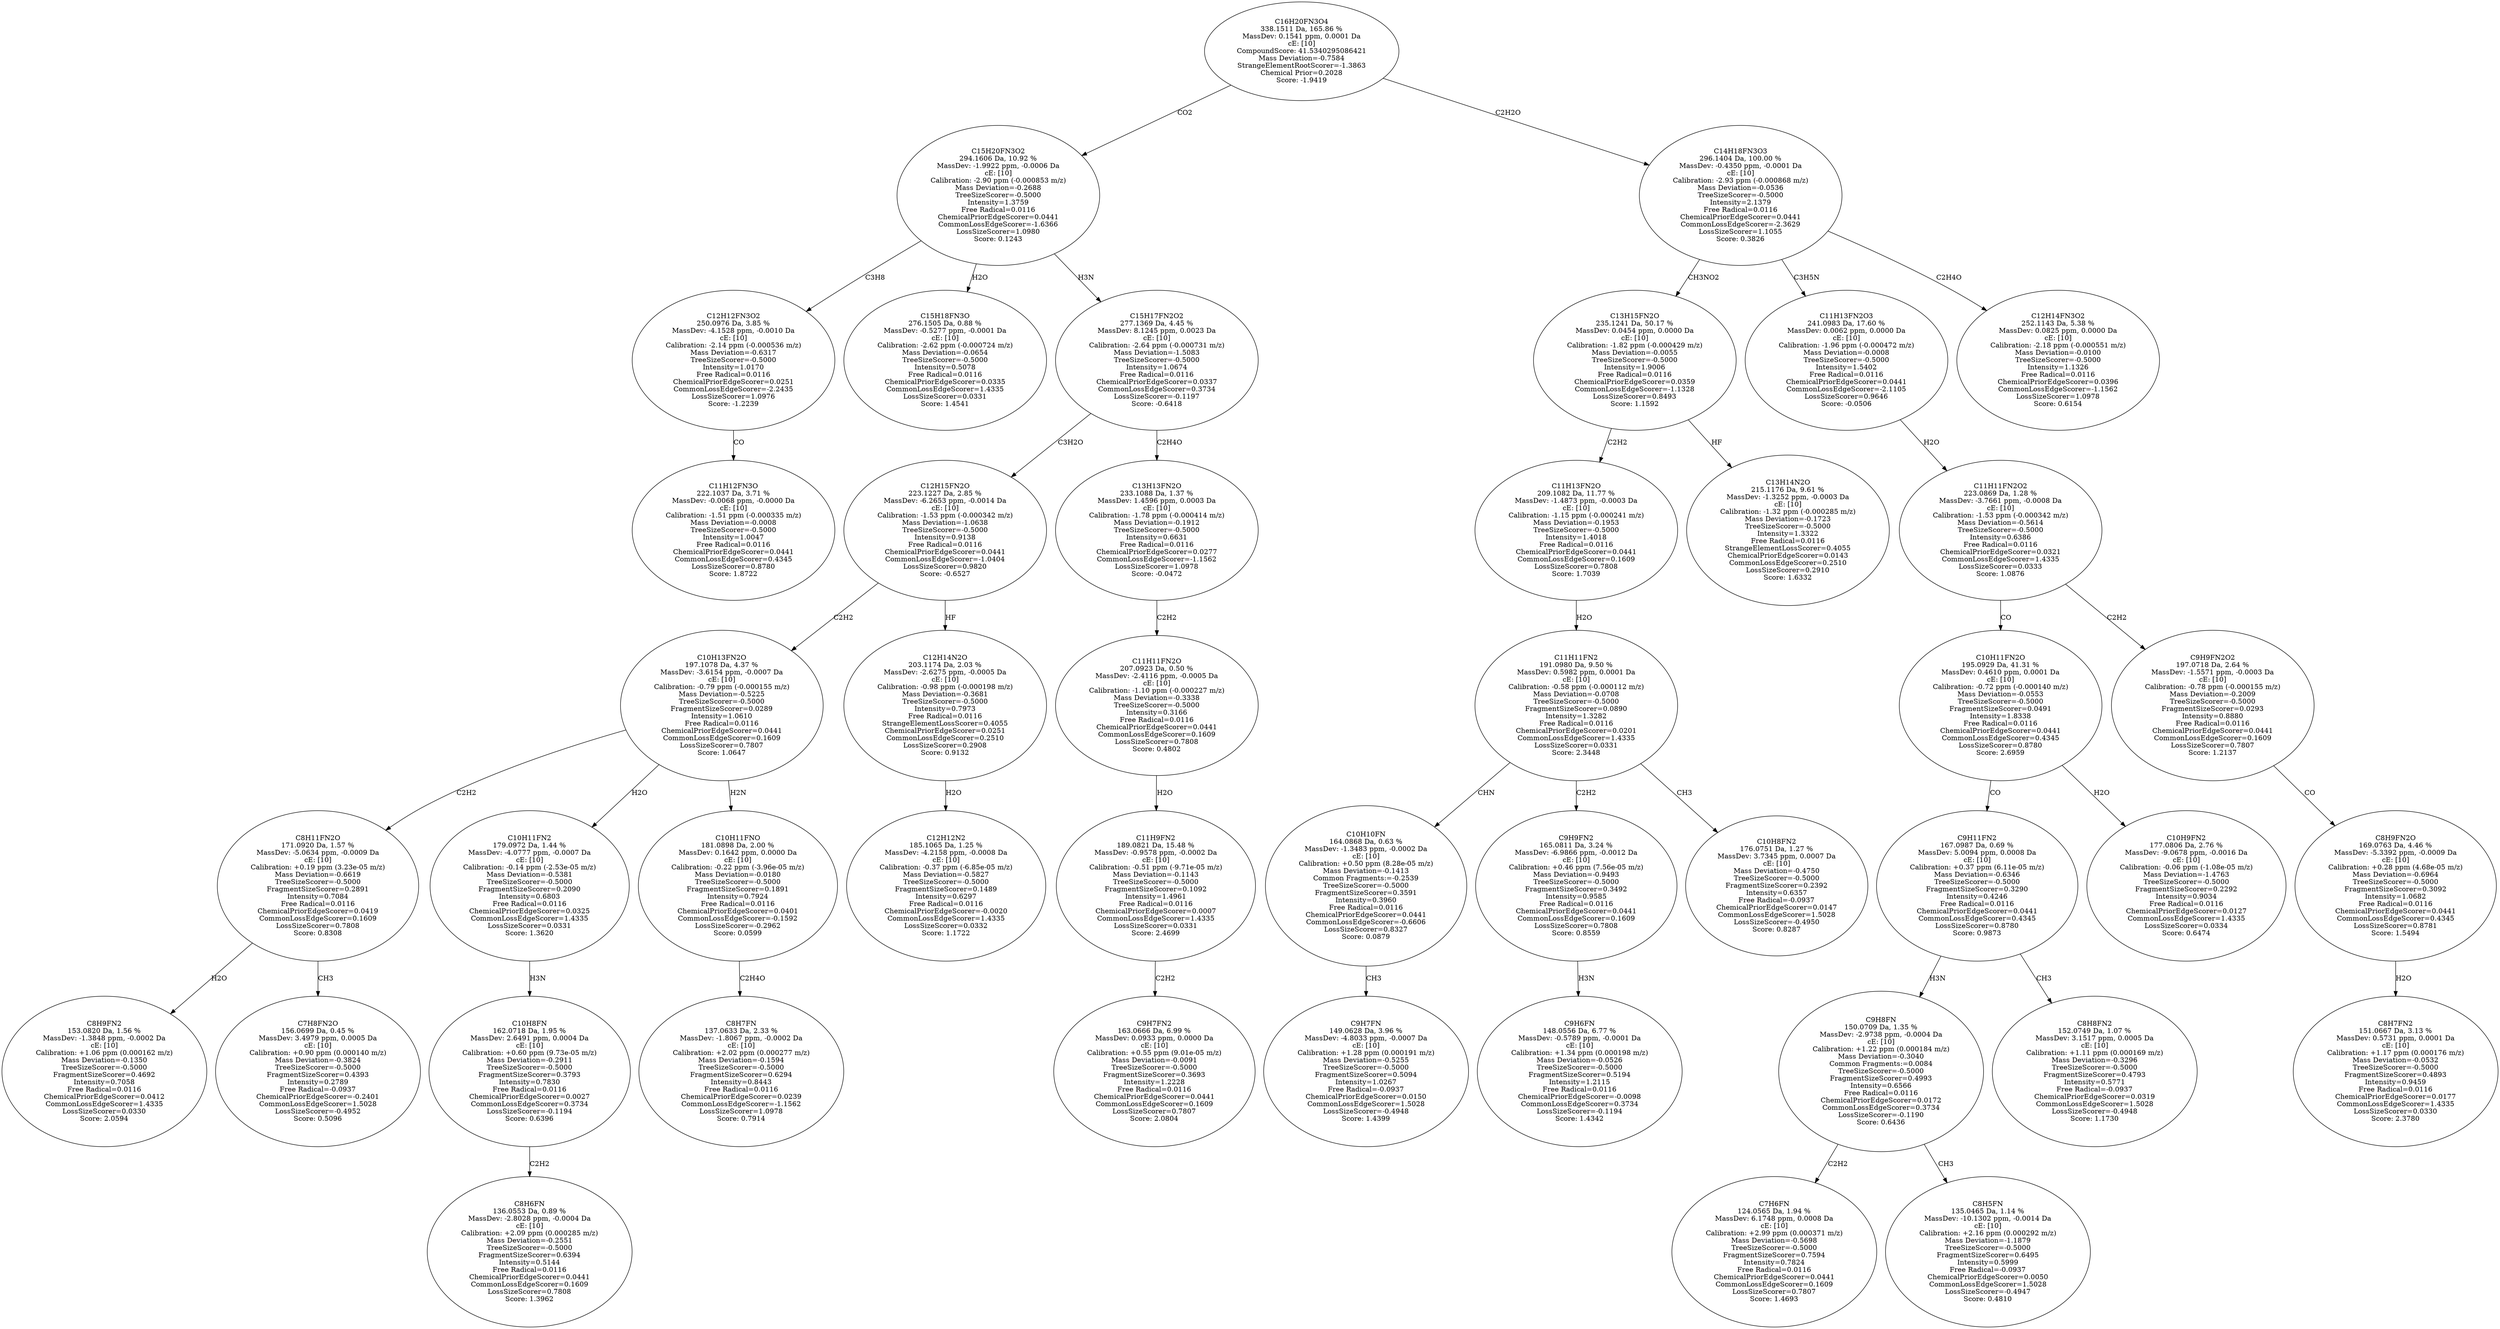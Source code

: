 strict digraph {
v1 [label="C11H12FN3O\n222.1037 Da, 3.71 %\nMassDev: -0.0068 ppm, -0.0000 Da\ncE: [10]\nCalibration: -1.51 ppm (-0.000335 m/z)\nMass Deviation=-0.0008\nTreeSizeScorer=-0.5000\nIntensity=1.0047\nFree Radical=0.0116\nChemicalPriorEdgeScorer=0.0441\nCommonLossEdgeScorer=0.4345\nLossSizeScorer=0.8780\nScore: 1.8722"];
v2 [label="C12H12FN3O2\n250.0976 Da, 3.85 %\nMassDev: -4.1528 ppm, -0.0010 Da\ncE: [10]\nCalibration: -2.14 ppm (-0.000536 m/z)\nMass Deviation=-0.6317\nTreeSizeScorer=-0.5000\nIntensity=1.0170\nFree Radical=0.0116\nChemicalPriorEdgeScorer=0.0251\nCommonLossEdgeScorer=-2.2435\nLossSizeScorer=1.0976\nScore: -1.2239"];
v3 [label="C15H18FN3O\n276.1505 Da, 0.88 %\nMassDev: -0.5277 ppm, -0.0001 Da\ncE: [10]\nCalibration: -2.62 ppm (-0.000724 m/z)\nMass Deviation=-0.0654\nTreeSizeScorer=-0.5000\nIntensity=0.5078\nFree Radical=0.0116\nChemicalPriorEdgeScorer=0.0335\nCommonLossEdgeScorer=1.4335\nLossSizeScorer=0.0331\nScore: 1.4541"];
v4 [label="C8H9FN2\n153.0820 Da, 1.56 %\nMassDev: -1.3848 ppm, -0.0002 Da\ncE: [10]\nCalibration: +1.06 ppm (0.000162 m/z)\nMass Deviation=-0.1350\nTreeSizeScorer=-0.5000\nFragmentSizeScorer=0.4692\nIntensity=0.7058\nFree Radical=0.0116\nChemicalPriorEdgeScorer=0.0412\nCommonLossEdgeScorer=1.4335\nLossSizeScorer=0.0330\nScore: 2.0594"];
v5 [label="C7H8FN2O\n156.0699 Da, 0.45 %\nMassDev: 3.4979 ppm, 0.0005 Da\ncE: [10]\nCalibration: +0.90 ppm (0.000140 m/z)\nMass Deviation=-0.3824\nTreeSizeScorer=-0.5000\nFragmentSizeScorer=0.4393\nIntensity=0.2789\nFree Radical=-0.0937\nChemicalPriorEdgeScorer=-0.2401\nCommonLossEdgeScorer=1.5028\nLossSizeScorer=-0.4952\nScore: 0.5096"];
v6 [label="C8H11FN2O\n171.0920 Da, 1.57 %\nMassDev: -5.0634 ppm, -0.0009 Da\ncE: [10]\nCalibration: +0.19 ppm (3.23e-05 m/z)\nMass Deviation=-0.6619\nTreeSizeScorer=-0.5000\nFragmentSizeScorer=0.2891\nIntensity=0.7084\nFree Radical=0.0116\nChemicalPriorEdgeScorer=0.0419\nCommonLossEdgeScorer=0.1609\nLossSizeScorer=0.7808\nScore: 0.8308"];
v7 [label="C8H6FN\n136.0553 Da, 0.89 %\nMassDev: -2.8028 ppm, -0.0004 Da\ncE: [10]\nCalibration: +2.09 ppm (0.000285 m/z)\nMass Deviation=-0.2551\nTreeSizeScorer=-0.5000\nFragmentSizeScorer=0.6394\nIntensity=0.5144\nFree Radical=0.0116\nChemicalPriorEdgeScorer=0.0441\nCommonLossEdgeScorer=0.1609\nLossSizeScorer=0.7808\nScore: 1.3962"];
v8 [label="C10H8FN\n162.0718 Da, 1.95 %\nMassDev: 2.6491 ppm, 0.0004 Da\ncE: [10]\nCalibration: +0.60 ppm (9.73e-05 m/z)\nMass Deviation=-0.2911\nTreeSizeScorer=-0.5000\nFragmentSizeScorer=0.3793\nIntensity=0.7830\nFree Radical=0.0116\nChemicalPriorEdgeScorer=0.0027\nCommonLossEdgeScorer=0.3734\nLossSizeScorer=-0.1194\nScore: 0.6396"];
v9 [label="C10H11FN2\n179.0972 Da, 1.44 %\nMassDev: -4.0777 ppm, -0.0007 Da\ncE: [10]\nCalibration: -0.14 ppm (-2.53e-05 m/z)\nMass Deviation=-0.5381\nTreeSizeScorer=-0.5000\nFragmentSizeScorer=0.2090\nIntensity=0.6803\nFree Radical=0.0116\nChemicalPriorEdgeScorer=0.0325\nCommonLossEdgeScorer=1.4335\nLossSizeScorer=0.0331\nScore: 1.3620"];
v10 [label="C8H7FN\n137.0633 Da, 2.33 %\nMassDev: -1.8067 ppm, -0.0002 Da\ncE: [10]\nCalibration: +2.02 ppm (0.000277 m/z)\nMass Deviation=-0.1594\nTreeSizeScorer=-0.5000\nFragmentSizeScorer=0.6294\nIntensity=0.8443\nFree Radical=0.0116\nChemicalPriorEdgeScorer=0.0239\nCommonLossEdgeScorer=-1.1562\nLossSizeScorer=1.0978\nScore: 0.7914"];
v11 [label="C10H11FNO\n181.0898 Da, 2.00 %\nMassDev: 0.1642 ppm, 0.0000 Da\ncE: [10]\nCalibration: -0.22 ppm (-3.96e-05 m/z)\nMass Deviation=-0.0180\nTreeSizeScorer=-0.5000\nFragmentSizeScorer=0.1891\nIntensity=0.7924\nFree Radical=0.0116\nChemicalPriorEdgeScorer=0.0401\nCommonLossEdgeScorer=-0.1592\nLossSizeScorer=-0.2962\nScore: 0.0599"];
v12 [label="C10H13FN2O\n197.1078 Da, 4.37 %\nMassDev: -3.6154 ppm, -0.0007 Da\ncE: [10]\nCalibration: -0.79 ppm (-0.000155 m/z)\nMass Deviation=-0.5225\nTreeSizeScorer=-0.5000\nFragmentSizeScorer=0.0289\nIntensity=1.0610\nFree Radical=0.0116\nChemicalPriorEdgeScorer=0.0441\nCommonLossEdgeScorer=0.1609\nLossSizeScorer=0.7807\nScore: 1.0647"];
v13 [label="C12H12N2\n185.1065 Da, 1.25 %\nMassDev: -4.2158 ppm, -0.0008 Da\ncE: [10]\nCalibration: -0.37 ppm (-6.85e-05 m/z)\nMass Deviation=-0.5827\nTreeSizeScorer=-0.5000\nFragmentSizeScorer=0.1489\nIntensity=0.6297\nFree Radical=0.0116\nChemicalPriorEdgeScorer=-0.0020\nCommonLossEdgeScorer=1.4335\nLossSizeScorer=0.0332\nScore: 1.1722"];
v14 [label="C12H14N2O\n203.1174 Da, 2.03 %\nMassDev: -2.6275 ppm, -0.0005 Da\ncE: [10]\nCalibration: -0.98 ppm (-0.000198 m/z)\nMass Deviation=-0.3681\nTreeSizeScorer=-0.5000\nIntensity=0.7973\nFree Radical=0.0116\nStrangeElementLossScorer=0.4055\nChemicalPriorEdgeScorer=0.0251\nCommonLossEdgeScorer=0.2510\nLossSizeScorer=0.2908\nScore: 0.9132"];
v15 [label="C12H15FN2O\n223.1227 Da, 2.85 %\nMassDev: -6.2653 ppm, -0.0014 Da\ncE: [10]\nCalibration: -1.53 ppm (-0.000342 m/z)\nMass Deviation=-1.0638\nTreeSizeScorer=-0.5000\nIntensity=0.9138\nFree Radical=0.0116\nChemicalPriorEdgeScorer=0.0441\nCommonLossEdgeScorer=-1.0404\nLossSizeScorer=0.9820\nScore: -0.6527"];
v16 [label="C9H7FN2\n163.0666 Da, 6.99 %\nMassDev: 0.0933 ppm, 0.0000 Da\ncE: [10]\nCalibration: +0.55 ppm (9.01e-05 m/z)\nMass Deviation=-0.0091\nTreeSizeScorer=-0.5000\nFragmentSizeScorer=0.3693\nIntensity=1.2228\nFree Radical=0.0116\nChemicalPriorEdgeScorer=0.0441\nCommonLossEdgeScorer=0.1609\nLossSizeScorer=0.7807\nScore: 2.0804"];
v17 [label="C11H9FN2\n189.0821 Da, 15.48 %\nMassDev: -0.9578 ppm, -0.0002 Da\ncE: [10]\nCalibration: -0.51 ppm (-9.71e-05 m/z)\nMass Deviation=-0.1143\nTreeSizeScorer=-0.5000\nFragmentSizeScorer=0.1092\nIntensity=1.4961\nFree Radical=0.0116\nChemicalPriorEdgeScorer=0.0007\nCommonLossEdgeScorer=1.4335\nLossSizeScorer=0.0331\nScore: 2.4699"];
v18 [label="C11H11FN2O\n207.0923 Da, 0.50 %\nMassDev: -2.4116 ppm, -0.0005 Da\ncE: [10]\nCalibration: -1.10 ppm (-0.000227 m/z)\nMass Deviation=-0.3338\nTreeSizeScorer=-0.5000\nIntensity=0.3166\nFree Radical=0.0116\nChemicalPriorEdgeScorer=0.0441\nCommonLossEdgeScorer=0.1609\nLossSizeScorer=0.7808\nScore: 0.4802"];
v19 [label="C13H13FN2O\n233.1088 Da, 1.37 %\nMassDev: 1.4596 ppm, 0.0003 Da\ncE: [10]\nCalibration: -1.78 ppm (-0.000414 m/z)\nMass Deviation=-0.1912\nTreeSizeScorer=-0.5000\nIntensity=0.6631\nFree Radical=0.0116\nChemicalPriorEdgeScorer=0.0277\nCommonLossEdgeScorer=-1.1562\nLossSizeScorer=1.0978\nScore: -0.0472"];
v20 [label="C15H17FN2O2\n277.1369 Da, 4.45 %\nMassDev: 8.1245 ppm, 0.0023 Da\ncE: [10]\nCalibration: -2.64 ppm (-0.000731 m/z)\nMass Deviation=-1.5083\nTreeSizeScorer=-0.5000\nIntensity=1.0674\nFree Radical=0.0116\nChemicalPriorEdgeScorer=0.0337\nCommonLossEdgeScorer=0.3734\nLossSizeScorer=-0.1197\nScore: -0.6418"];
v21 [label="C15H20FN3O2\n294.1606 Da, 10.92 %\nMassDev: -1.9922 ppm, -0.0006 Da\ncE: [10]\nCalibration: -2.90 ppm (-0.000853 m/z)\nMass Deviation=-0.2688\nTreeSizeScorer=-0.5000\nIntensity=1.3759\nFree Radical=0.0116\nChemicalPriorEdgeScorer=0.0441\nCommonLossEdgeScorer=-1.6366\nLossSizeScorer=1.0980\nScore: 0.1243"];
v22 [label="C9H7FN\n149.0628 Da, 3.96 %\nMassDev: -4.8033 ppm, -0.0007 Da\ncE: [10]\nCalibration: +1.28 ppm (0.000191 m/z)\nMass Deviation=-0.5255\nTreeSizeScorer=-0.5000\nFragmentSizeScorer=0.5094\nIntensity=1.0267\nFree Radical=-0.0937\nChemicalPriorEdgeScorer=0.0150\nCommonLossEdgeScorer=1.5028\nLossSizeScorer=-0.4948\nScore: 1.4399"];
v23 [label="C10H10FN\n164.0868 Da, 0.63 %\nMassDev: -1.3483 ppm, -0.0002 Da\ncE: [10]\nCalibration: +0.50 ppm (8.28e-05 m/z)\nMass Deviation=-0.1413\nCommon Fragments:=-0.2539\nTreeSizeScorer=-0.5000\nFragmentSizeScorer=0.3591\nIntensity=0.3960\nFree Radical=0.0116\nChemicalPriorEdgeScorer=0.0441\nCommonLossEdgeScorer=-0.6606\nLossSizeScorer=0.8327\nScore: 0.0879"];
v24 [label="C9H6FN\n148.0556 Da, 6.77 %\nMassDev: -0.5789 ppm, -0.0001 Da\ncE: [10]\nCalibration: +1.34 ppm (0.000198 m/z)\nMass Deviation=-0.0526\nTreeSizeScorer=-0.5000\nFragmentSizeScorer=0.5194\nIntensity=1.2115\nFree Radical=0.0116\nChemicalPriorEdgeScorer=-0.0098\nCommonLossEdgeScorer=0.3734\nLossSizeScorer=-0.1194\nScore: 1.4342"];
v25 [label="C9H9FN2\n165.0811 Da, 3.24 %\nMassDev: -6.9866 ppm, -0.0012 Da\ncE: [10]\nCalibration: +0.46 ppm (7.56e-05 m/z)\nMass Deviation=-0.9493\nTreeSizeScorer=-0.5000\nFragmentSizeScorer=0.3492\nIntensity=0.9585\nFree Radical=0.0116\nChemicalPriorEdgeScorer=0.0441\nCommonLossEdgeScorer=0.1609\nLossSizeScorer=0.7808\nScore: 0.8559"];
v26 [label="C10H8FN2\n176.0751 Da, 1.27 %\nMassDev: 3.7345 ppm, 0.0007 Da\ncE: [10]\nMass Deviation=-0.4750\nTreeSizeScorer=-0.5000\nFragmentSizeScorer=0.2392\nIntensity=0.6357\nFree Radical=-0.0937\nChemicalPriorEdgeScorer=0.0147\nCommonLossEdgeScorer=1.5028\nLossSizeScorer=-0.4950\nScore: 0.8287"];
v27 [label="C11H11FN2\n191.0980 Da, 9.50 %\nMassDev: 0.5982 ppm, 0.0001 Da\ncE: [10]\nCalibration: -0.58 ppm (-0.000112 m/z)\nMass Deviation=-0.0708\nTreeSizeScorer=-0.5000\nFragmentSizeScorer=0.0890\nIntensity=1.3282\nFree Radical=0.0116\nChemicalPriorEdgeScorer=0.0201\nCommonLossEdgeScorer=1.4335\nLossSizeScorer=0.0331\nScore: 2.3448"];
v28 [label="C11H13FN2O\n209.1082 Da, 11.77 %\nMassDev: -1.4873 ppm, -0.0003 Da\ncE: [10]\nCalibration: -1.15 ppm (-0.000241 m/z)\nMass Deviation=-0.1953\nTreeSizeScorer=-0.5000\nIntensity=1.4018\nFree Radical=0.0116\nChemicalPriorEdgeScorer=0.0441\nCommonLossEdgeScorer=0.1609\nLossSizeScorer=0.7808\nScore: 1.7039"];
v29 [label="C13H14N2O\n215.1176 Da, 9.61 %\nMassDev: -1.3252 ppm, -0.0003 Da\ncE: [10]\nCalibration: -1.32 ppm (-0.000285 m/z)\nMass Deviation=-0.1723\nTreeSizeScorer=-0.5000\nIntensity=1.3322\nFree Radical=0.0116\nStrangeElementLossScorer=0.4055\nChemicalPriorEdgeScorer=0.0143\nCommonLossEdgeScorer=0.2510\nLossSizeScorer=0.2910\nScore: 1.6332"];
v30 [label="C13H15FN2O\n235.1241 Da, 50.17 %\nMassDev: 0.0454 ppm, 0.0000 Da\ncE: [10]\nCalibration: -1.82 ppm (-0.000429 m/z)\nMass Deviation=-0.0055\nTreeSizeScorer=-0.5000\nIntensity=1.9006\nFree Radical=0.0116\nChemicalPriorEdgeScorer=0.0359\nCommonLossEdgeScorer=-1.1328\nLossSizeScorer=0.8493\nScore: 1.1592"];
v31 [label="C7H6FN\n124.0565 Da, 1.94 %\nMassDev: 6.1748 ppm, 0.0008 Da\ncE: [10]\nCalibration: +2.99 ppm (0.000371 m/z)\nMass Deviation=-0.5698\nTreeSizeScorer=-0.5000\nFragmentSizeScorer=0.7594\nIntensity=0.7824\nFree Radical=0.0116\nChemicalPriorEdgeScorer=0.0441\nCommonLossEdgeScorer=0.1609\nLossSizeScorer=0.7807\nScore: 1.4693"];
v32 [label="C8H5FN\n135.0465 Da, 1.14 %\nMassDev: -10.1302 ppm, -0.0014 Da\ncE: [10]\nCalibration: +2.16 ppm (0.000292 m/z)\nMass Deviation=-1.1879\nTreeSizeScorer=-0.5000\nFragmentSizeScorer=0.6495\nIntensity=0.5999\nFree Radical=-0.0937\nChemicalPriorEdgeScorer=0.0050\nCommonLossEdgeScorer=1.5028\nLossSizeScorer=-0.4947\nScore: 0.4810"];
v33 [label="C9H8FN\n150.0709 Da, 1.35 %\nMassDev: -2.9738 ppm, -0.0004 Da\ncE: [10]\nCalibration: +1.22 ppm (0.000184 m/z)\nMass Deviation=-0.3040\nCommon Fragments:=0.0084\nTreeSizeScorer=-0.5000\nFragmentSizeScorer=0.4993\nIntensity=0.6566\nFree Radical=0.0116\nChemicalPriorEdgeScorer=0.0172\nCommonLossEdgeScorer=0.3734\nLossSizeScorer=-0.1190\nScore: 0.6436"];
v34 [label="C8H8FN2\n152.0749 Da, 1.07 %\nMassDev: 3.1517 ppm, 0.0005 Da\ncE: [10]\nCalibration: +1.11 ppm (0.000169 m/z)\nMass Deviation=-0.3296\nTreeSizeScorer=-0.5000\nFragmentSizeScorer=0.4793\nIntensity=0.5771\nFree Radical=-0.0937\nChemicalPriorEdgeScorer=0.0319\nCommonLossEdgeScorer=1.5028\nLossSizeScorer=-0.4948\nScore: 1.1730"];
v35 [label="C9H11FN2\n167.0987 Da, 0.69 %\nMassDev: 5.0094 ppm, 0.0008 Da\ncE: [10]\nCalibration: +0.37 ppm (6.11e-05 m/z)\nMass Deviation=-0.6346\nTreeSizeScorer=-0.5000\nFragmentSizeScorer=0.3290\nIntensity=0.4246\nFree Radical=0.0116\nChemicalPriorEdgeScorer=0.0441\nCommonLossEdgeScorer=0.4345\nLossSizeScorer=0.8780\nScore: 0.9873"];
v36 [label="C10H9FN2\n177.0806 Da, 2.76 %\nMassDev: -9.0678 ppm, -0.0016 Da\ncE: [10]\nCalibration: -0.06 ppm (-1.08e-05 m/z)\nMass Deviation=-1.4763\nTreeSizeScorer=-0.5000\nFragmentSizeScorer=0.2292\nIntensity=0.9034\nFree Radical=0.0116\nChemicalPriorEdgeScorer=0.0127\nCommonLossEdgeScorer=1.4335\nLossSizeScorer=0.0334\nScore: 0.6474"];
v37 [label="C10H11FN2O\n195.0929 Da, 41.31 %\nMassDev: 0.4610 ppm, 0.0001 Da\ncE: [10]\nCalibration: -0.72 ppm (-0.000140 m/z)\nMass Deviation=-0.0553\nTreeSizeScorer=-0.5000\nFragmentSizeScorer=0.0491\nIntensity=1.8338\nFree Radical=0.0116\nChemicalPriorEdgeScorer=0.0441\nCommonLossEdgeScorer=0.4345\nLossSizeScorer=0.8780\nScore: 2.6959"];
v38 [label="C8H7FN2\n151.0667 Da, 3.13 %\nMassDev: 0.5731 ppm, 0.0001 Da\ncE: [10]\nCalibration: +1.17 ppm (0.000176 m/z)\nMass Deviation=-0.0532\nTreeSizeScorer=-0.5000\nFragmentSizeScorer=0.4893\nIntensity=0.9459\nFree Radical=0.0116\nChemicalPriorEdgeScorer=0.0177\nCommonLossEdgeScorer=1.4335\nLossSizeScorer=0.0330\nScore: 2.3780"];
v39 [label="C8H9FN2O\n169.0763 Da, 4.46 %\nMassDev: -5.3392 ppm, -0.0009 Da\ncE: [10]\nCalibration: +0.28 ppm (4.68e-05 m/z)\nMass Deviation=-0.6964\nTreeSizeScorer=-0.5000\nFragmentSizeScorer=0.3092\nIntensity=1.0682\nFree Radical=0.0116\nChemicalPriorEdgeScorer=0.0441\nCommonLossEdgeScorer=0.4345\nLossSizeScorer=0.8781\nScore: 1.5494"];
v40 [label="C9H9FN2O2\n197.0718 Da, 2.64 %\nMassDev: -1.5571 ppm, -0.0003 Da\ncE: [10]\nCalibration: -0.78 ppm (-0.000155 m/z)\nMass Deviation=-0.2009\nTreeSizeScorer=-0.5000\nFragmentSizeScorer=0.0293\nIntensity=0.8880\nFree Radical=0.0116\nChemicalPriorEdgeScorer=0.0441\nCommonLossEdgeScorer=0.1609\nLossSizeScorer=0.7807\nScore: 1.2137"];
v41 [label="C11H11FN2O2\n223.0869 Da, 1.28 %\nMassDev: -3.7661 ppm, -0.0008 Da\ncE: [10]\nCalibration: -1.53 ppm (-0.000342 m/z)\nMass Deviation=-0.5614\nTreeSizeScorer=-0.5000\nIntensity=0.6386\nFree Radical=0.0116\nChemicalPriorEdgeScorer=0.0321\nCommonLossEdgeScorer=1.4335\nLossSizeScorer=0.0333\nScore: 1.0876"];
v42 [label="C11H13FN2O3\n241.0983 Da, 17.60 %\nMassDev: 0.0062 ppm, 0.0000 Da\ncE: [10]\nCalibration: -1.96 ppm (-0.000472 m/z)\nMass Deviation=-0.0008\nTreeSizeScorer=-0.5000\nIntensity=1.5402\nFree Radical=0.0116\nChemicalPriorEdgeScorer=0.0441\nCommonLossEdgeScorer=-2.1105\nLossSizeScorer=0.9646\nScore: -0.0506"];
v43 [label="C12H14FN3O2\n252.1143 Da, 5.38 %\nMassDev: 0.0825 ppm, 0.0000 Da\ncE: [10]\nCalibration: -2.18 ppm (-0.000551 m/z)\nMass Deviation=-0.0100\nTreeSizeScorer=-0.5000\nIntensity=1.1326\nFree Radical=0.0116\nChemicalPriorEdgeScorer=0.0396\nCommonLossEdgeScorer=-1.1562\nLossSizeScorer=1.0978\nScore: 0.6154"];
v44 [label="C14H18FN3O3\n296.1404 Da, 100.00 %\nMassDev: -0.4350 ppm, -0.0001 Da\ncE: [10]\nCalibration: -2.93 ppm (-0.000868 m/z)\nMass Deviation=-0.0536\nTreeSizeScorer=-0.5000\nIntensity=2.1379\nFree Radical=0.0116\nChemicalPriorEdgeScorer=0.0441\nCommonLossEdgeScorer=-2.3629\nLossSizeScorer=1.1055\nScore: 0.3826"];
v45 [label="C16H20FN3O4\n338.1511 Da, 165.86 %\nMassDev: 0.1541 ppm, 0.0001 Da\ncE: [10]\nCompoundScore: 41.5340295086421\nMass Deviation=-0.7584\nStrangeElementRootScorer=-1.3863\nChemical Prior=0.2028\nScore: -1.9419"];
v2 -> v1 [label="CO"];
v21 -> v2 [label="C3H8"];
v21 -> v3 [label="H2O"];
v6 -> v4 [label="H2O"];
v6 -> v5 [label="CH3"];
v12 -> v6 [label="C2H2"];
v8 -> v7 [label="C2H2"];
v9 -> v8 [label="H3N"];
v12 -> v9 [label="H2O"];
v11 -> v10 [label="C2H4O"];
v12 -> v11 [label="H2N"];
v15 -> v12 [label="C2H2"];
v14 -> v13 [label="H2O"];
v15 -> v14 [label="HF"];
v20 -> v15 [label="C3H2O"];
v17 -> v16 [label="C2H2"];
v18 -> v17 [label="H2O"];
v19 -> v18 [label="C2H2"];
v20 -> v19 [label="C2H4O"];
v21 -> v20 [label="H3N"];
v45 -> v21 [label="CO2"];
v23 -> v22 [label="CH3"];
v27 -> v23 [label="CHN"];
v25 -> v24 [label="H3N"];
v27 -> v25 [label="C2H2"];
v27 -> v26 [label="CH3"];
v28 -> v27 [label="H2O"];
v30 -> v28 [label="C2H2"];
v30 -> v29 [label="HF"];
v44 -> v30 [label="CH3NO2"];
v33 -> v31 [label="C2H2"];
v33 -> v32 [label="CH3"];
v35 -> v33 [label="H3N"];
v35 -> v34 [label="CH3"];
v37 -> v35 [label="CO"];
v37 -> v36 [label="H2O"];
v41 -> v37 [label="CO"];
v39 -> v38 [label="H2O"];
v40 -> v39 [label="CO"];
v41 -> v40 [label="C2H2"];
v42 -> v41 [label="H2O"];
v44 -> v42 [label="C3H5N"];
v44 -> v43 [label="C2H4O"];
v45 -> v44 [label="C2H2O"];
}